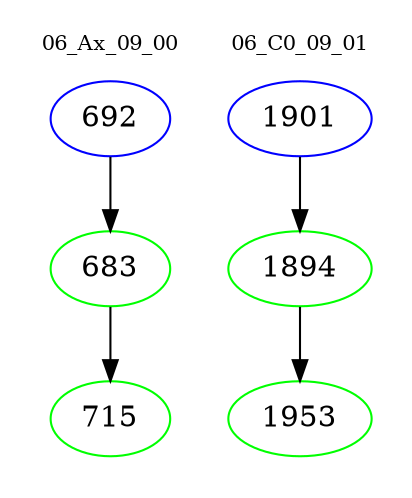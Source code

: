 digraph{
subgraph cluster_0 {
color = white
label = "06_Ax_09_00";
fontsize=10;
T0_692 [label="692", color="blue"]
T0_692 -> T0_683 [color="black"]
T0_683 [label="683", color="green"]
T0_683 -> T0_715 [color="black"]
T0_715 [label="715", color="green"]
}
subgraph cluster_1 {
color = white
label = "06_C0_09_01";
fontsize=10;
T1_1901 [label="1901", color="blue"]
T1_1901 -> T1_1894 [color="black"]
T1_1894 [label="1894", color="green"]
T1_1894 -> T1_1953 [color="black"]
T1_1953 [label="1953", color="green"]
}
}
